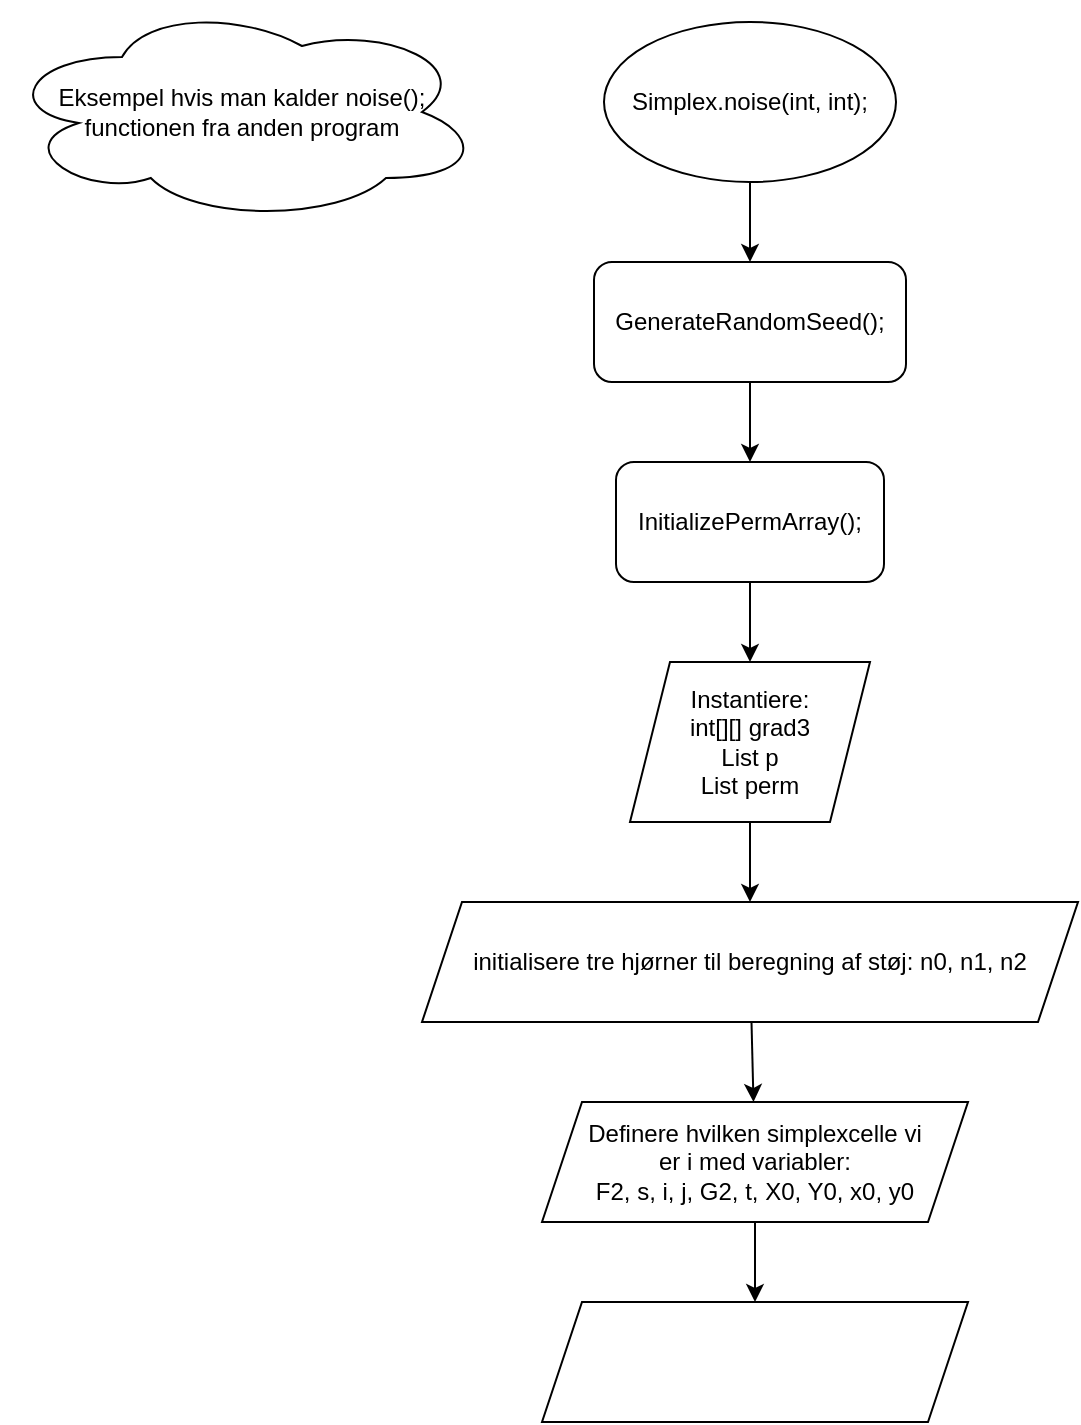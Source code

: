 <mxfile>
    <diagram id="SU7TlElflYCthP7yXgV0" name="Simplex.cs">
        <mxGraphModel dx="1071" dy="543" grid="1" gridSize="10" guides="1" tooltips="1" connect="1" arrows="1" fold="1" page="1" pageScale="1" pageWidth="827" pageHeight="1169" math="0" shadow="0">
            <root>
                <mxCell id="0"/>
                <mxCell id="1" parent="0"/>
                <mxCell id="7" value="" style="edgeStyle=none;html=1;" parent="1" source="3" target="6" edge="1">
                    <mxGeometry relative="1" as="geometry"/>
                </mxCell>
                <mxCell id="3" value="Simplex.noise(int, int);" style="ellipse;whiteSpace=wrap;html=1;" parent="1" vertex="1">
                    <mxGeometry x="341" y="30" width="146" height="80" as="geometry"/>
                </mxCell>
                <mxCell id="4" value="Eksempel hvis man kalder noise(); functionen fra anden program" style="ellipse;shape=cloud;whiteSpace=wrap;html=1;" parent="1" vertex="1">
                    <mxGeometry x="40" y="20" width="240" height="110" as="geometry"/>
                </mxCell>
                <mxCell id="10" value="" style="edgeStyle=none;html=1;" parent="1" source="6" target="9" edge="1">
                    <mxGeometry relative="1" as="geometry"/>
                </mxCell>
                <mxCell id="6" value="GenerateRandomSeed();" style="rounded=1;whiteSpace=wrap;html=1;fontFamily=Helvetica;fontSize=12;fontColor=default;align=center;strokeColor=default;fillColor=default;" parent="1" vertex="1">
                    <mxGeometry x="336" y="150" width="156" height="60" as="geometry"/>
                </mxCell>
                <mxCell id="12" value="" style="edgeStyle=none;html=1;" parent="1" source="9" target="11" edge="1">
                    <mxGeometry relative="1" as="geometry"/>
                </mxCell>
                <mxCell id="9" value="InitializePermArray();" style="rounded=1;whiteSpace=wrap;html=1;" parent="1" vertex="1">
                    <mxGeometry x="347" y="250" width="134" height="60" as="geometry"/>
                </mxCell>
                <mxCell id="14" value="" style="edgeStyle=none;html=1;" parent="1" source="11" target="13" edge="1">
                    <mxGeometry relative="1" as="geometry"/>
                </mxCell>
                <mxCell id="11" value="Instantiere:&lt;br&gt;int[][] grad3&lt;br&gt;List p&lt;br&gt;List perm" style="shape=parallelogram;perimeter=parallelogramPerimeter;whiteSpace=wrap;html=1;fixedSize=1;fontFamily=Helvetica;fontSize=12;fontColor=default;align=center;strokeColor=default;fillColor=default;" parent="1" vertex="1">
                    <mxGeometry x="354" y="350" width="120" height="80" as="geometry"/>
                </mxCell>
                <mxCell id="16" value="" style="edgeStyle=none;html=1;" edge="1" parent="1" source="13" target="15">
                    <mxGeometry relative="1" as="geometry"/>
                </mxCell>
                <mxCell id="13" value="initialisere tre hjørner til beregning af støj: n0, n1, n2" style="shape=parallelogram;perimeter=parallelogramPerimeter;whiteSpace=wrap;html=1;fixedSize=1;fontFamily=Helvetica;fontSize=12;fontColor=default;align=center;strokeColor=default;fillColor=default;" parent="1" vertex="1">
                    <mxGeometry x="250" y="470" width="328" height="60" as="geometry"/>
                </mxCell>
                <mxCell id="19" value="" style="edgeStyle=none;html=1;" edge="1" parent="1" source="15" target="18">
                    <mxGeometry relative="1" as="geometry"/>
                </mxCell>
                <mxCell id="15" value="Definere hvilken simplexcelle vi &lt;br&gt;er i med variabler:&lt;br&gt;F2, s, i, j, G2, t, X0, Y0, x0, y0" style="shape=parallelogram;perimeter=parallelogramPerimeter;whiteSpace=wrap;html=1;fixedSize=1;fontFamily=Helvetica;fontSize=12;fontColor=default;align=center;strokeColor=default;fillColor=default;" vertex="1" parent="1">
                    <mxGeometry x="310" y="570" width="213" height="60" as="geometry"/>
                </mxCell>
                <mxCell id="18" value="" style="shape=parallelogram;perimeter=parallelogramPerimeter;whiteSpace=wrap;html=1;fixedSize=1;fontFamily=Helvetica;fontSize=12;fontColor=default;align=center;strokeColor=default;fillColor=default;" vertex="1" parent="1">
                    <mxGeometry x="310" y="670" width="213" height="60" as="geometry"/>
                </mxCell>
            </root>
        </mxGraphModel>
    </diagram>
</mxfile>